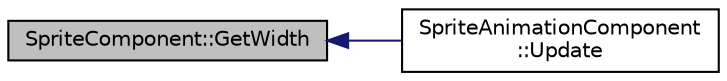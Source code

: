 digraph "SpriteComponent::GetWidth"
{
  edge [fontname="Helvetica",fontsize="10",labelfontname="Helvetica",labelfontsize="10"];
  node [fontname="Helvetica",fontsize="10",shape=record];
  rankdir="LR";
  Node1 [label="SpriteComponent::GetWidth",height=0.2,width=0.4,color="black", fillcolor="grey75", style="filled", fontcolor="black"];
  Node1 -> Node2 [dir="back",color="midnightblue",fontsize="10",style="solid",fontname="Helvetica"];
  Node2 [label="SpriteAnimationComponent\l::Update",height=0.2,width=0.4,color="black", fillcolor="white", style="filled",URL="$class_sprite_animation_component.html#a1c7d9d9d4230995d063c3d64f21bf7d7"];
}
